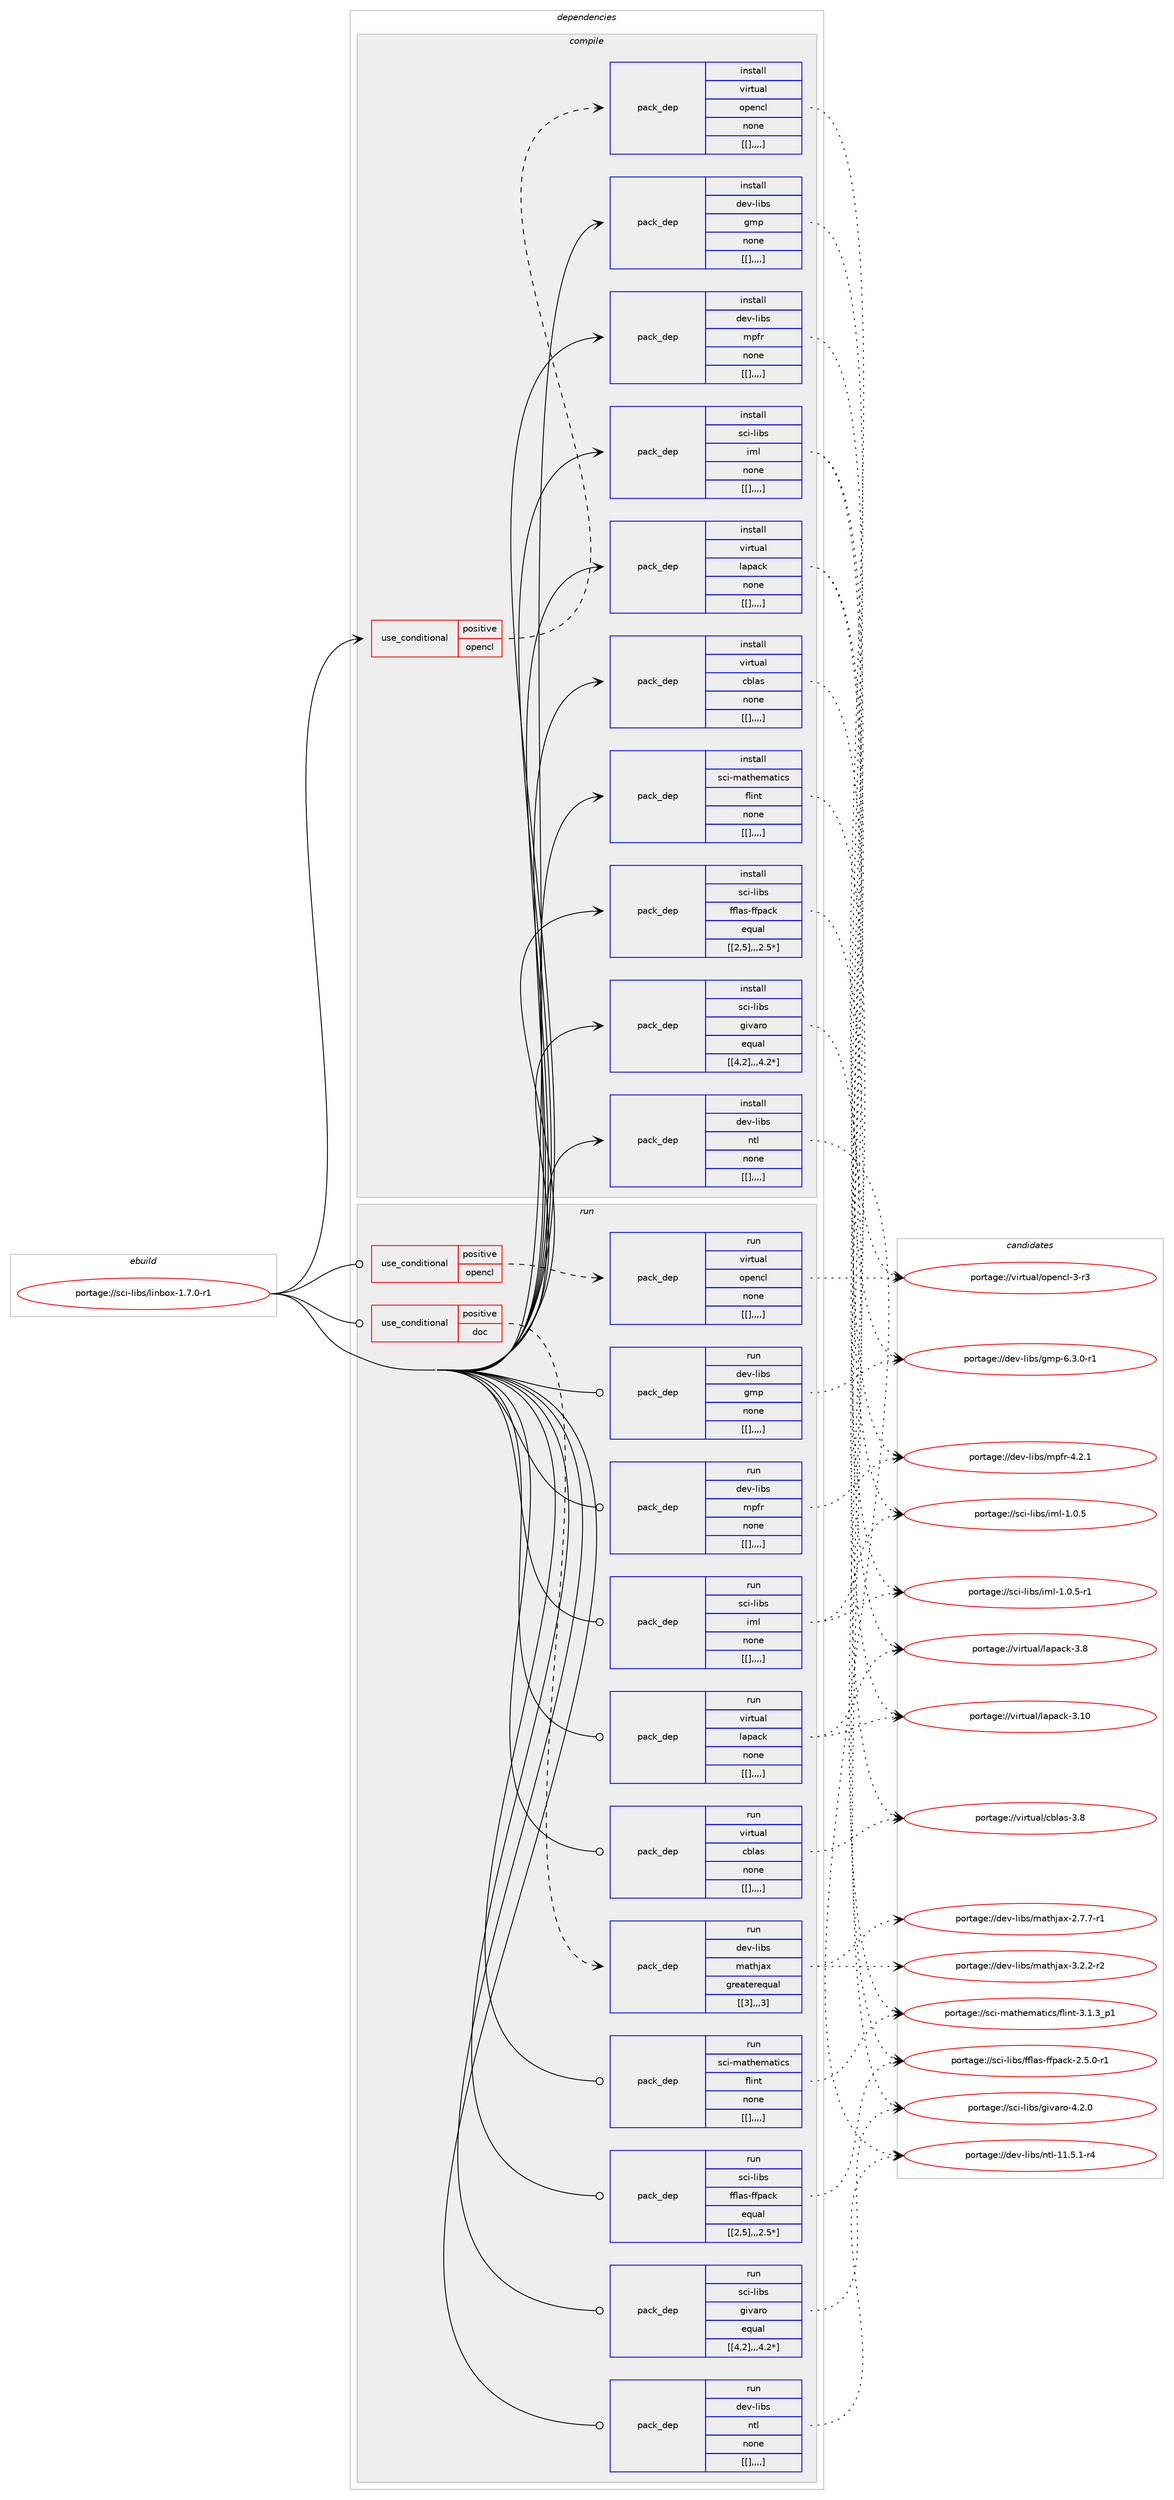 digraph prolog {

# *************
# Graph options
# *************

newrank=true;
concentrate=true;
compound=true;
graph [rankdir=LR,fontname=Helvetica,fontsize=10,ranksep=1.5];#, ranksep=2.5, nodesep=0.2];
edge  [arrowhead=vee];
node  [fontname=Helvetica,fontsize=10];

# **********
# The ebuild
# **********

subgraph cluster_leftcol {
color=gray;
label=<<i>ebuild</i>>;
id [label="portage://sci-libs/linbox-1.7.0-r1", color=red, width=4, href="../sci-libs/linbox-1.7.0-r1.svg"];
}

# ****************
# The dependencies
# ****************

subgraph cluster_midcol {
color=gray;
label=<<i>dependencies</i>>;
subgraph cluster_compile {
fillcolor="#eeeeee";
style=filled;
label=<<i>compile</i>>;
subgraph cond110745 {
dependency419609 [label=<<TABLE BORDER="0" CELLBORDER="1" CELLSPACING="0" CELLPADDING="4"><TR><TD ROWSPAN="3" CELLPADDING="10">use_conditional</TD></TR><TR><TD>positive</TD></TR><TR><TD>opencl</TD></TR></TABLE>>, shape=none, color=red];
subgraph pack305854 {
dependency419610 [label=<<TABLE BORDER="0" CELLBORDER="1" CELLSPACING="0" CELLPADDING="4" WIDTH="220"><TR><TD ROWSPAN="6" CELLPADDING="30">pack_dep</TD></TR><TR><TD WIDTH="110">install</TD></TR><TR><TD>virtual</TD></TR><TR><TD>opencl</TD></TR><TR><TD>none</TD></TR><TR><TD>[[],,,,]</TD></TR></TABLE>>, shape=none, color=blue];
}
dependency419609:e -> dependency419610:w [weight=20,style="dashed",arrowhead="vee"];
}
id:e -> dependency419609:w [weight=20,style="solid",arrowhead="vee"];
subgraph pack305855 {
dependency419611 [label=<<TABLE BORDER="0" CELLBORDER="1" CELLSPACING="0" CELLPADDING="4" WIDTH="220"><TR><TD ROWSPAN="6" CELLPADDING="30">pack_dep</TD></TR><TR><TD WIDTH="110">install</TD></TR><TR><TD>dev-libs</TD></TR><TR><TD>gmp</TD></TR><TR><TD>none</TD></TR><TR><TD>[[],,,,]</TD></TR></TABLE>>, shape=none, color=blue];
}
id:e -> dependency419611:w [weight=20,style="solid",arrowhead="vee"];
subgraph pack305856 {
dependency419612 [label=<<TABLE BORDER="0" CELLBORDER="1" CELLSPACING="0" CELLPADDING="4" WIDTH="220"><TR><TD ROWSPAN="6" CELLPADDING="30">pack_dep</TD></TR><TR><TD WIDTH="110">install</TD></TR><TR><TD>dev-libs</TD></TR><TR><TD>mpfr</TD></TR><TR><TD>none</TD></TR><TR><TD>[[],,,,]</TD></TR></TABLE>>, shape=none, color=blue];
}
id:e -> dependency419612:w [weight=20,style="solid",arrowhead="vee"];
subgraph pack305857 {
dependency419613 [label=<<TABLE BORDER="0" CELLBORDER="1" CELLSPACING="0" CELLPADDING="4" WIDTH="220"><TR><TD ROWSPAN="6" CELLPADDING="30">pack_dep</TD></TR><TR><TD WIDTH="110">install</TD></TR><TR><TD>dev-libs</TD></TR><TR><TD>ntl</TD></TR><TR><TD>none</TD></TR><TR><TD>[[],,,,]</TD></TR></TABLE>>, shape=none, color=blue];
}
id:e -> dependency419613:w [weight=20,style="solid",arrowhead="vee"];
subgraph pack305858 {
dependency419614 [label=<<TABLE BORDER="0" CELLBORDER="1" CELLSPACING="0" CELLPADDING="4" WIDTH="220"><TR><TD ROWSPAN="6" CELLPADDING="30">pack_dep</TD></TR><TR><TD WIDTH="110">install</TD></TR><TR><TD>sci-libs</TD></TR><TR><TD>fflas-ffpack</TD></TR><TR><TD>equal</TD></TR><TR><TD>[[2,5],,,2.5*]</TD></TR></TABLE>>, shape=none, color=blue];
}
id:e -> dependency419614:w [weight=20,style="solid",arrowhead="vee"];
subgraph pack305859 {
dependency419615 [label=<<TABLE BORDER="0" CELLBORDER="1" CELLSPACING="0" CELLPADDING="4" WIDTH="220"><TR><TD ROWSPAN="6" CELLPADDING="30">pack_dep</TD></TR><TR><TD WIDTH="110">install</TD></TR><TR><TD>sci-libs</TD></TR><TR><TD>givaro</TD></TR><TR><TD>equal</TD></TR><TR><TD>[[4,2],,,4.2*]</TD></TR></TABLE>>, shape=none, color=blue];
}
id:e -> dependency419615:w [weight=20,style="solid",arrowhead="vee"];
subgraph pack305860 {
dependency419616 [label=<<TABLE BORDER="0" CELLBORDER="1" CELLSPACING="0" CELLPADDING="4" WIDTH="220"><TR><TD ROWSPAN="6" CELLPADDING="30">pack_dep</TD></TR><TR><TD WIDTH="110">install</TD></TR><TR><TD>sci-libs</TD></TR><TR><TD>iml</TD></TR><TR><TD>none</TD></TR><TR><TD>[[],,,,]</TD></TR></TABLE>>, shape=none, color=blue];
}
id:e -> dependency419616:w [weight=20,style="solid",arrowhead="vee"];
subgraph pack305861 {
dependency419617 [label=<<TABLE BORDER="0" CELLBORDER="1" CELLSPACING="0" CELLPADDING="4" WIDTH="220"><TR><TD ROWSPAN="6" CELLPADDING="30">pack_dep</TD></TR><TR><TD WIDTH="110">install</TD></TR><TR><TD>sci-mathematics</TD></TR><TR><TD>flint</TD></TR><TR><TD>none</TD></TR><TR><TD>[[],,,,]</TD></TR></TABLE>>, shape=none, color=blue];
}
id:e -> dependency419617:w [weight=20,style="solid",arrowhead="vee"];
subgraph pack305862 {
dependency419618 [label=<<TABLE BORDER="0" CELLBORDER="1" CELLSPACING="0" CELLPADDING="4" WIDTH="220"><TR><TD ROWSPAN="6" CELLPADDING="30">pack_dep</TD></TR><TR><TD WIDTH="110">install</TD></TR><TR><TD>virtual</TD></TR><TR><TD>cblas</TD></TR><TR><TD>none</TD></TR><TR><TD>[[],,,,]</TD></TR></TABLE>>, shape=none, color=blue];
}
id:e -> dependency419618:w [weight=20,style="solid",arrowhead="vee"];
subgraph pack305863 {
dependency419619 [label=<<TABLE BORDER="0" CELLBORDER="1" CELLSPACING="0" CELLPADDING="4" WIDTH="220"><TR><TD ROWSPAN="6" CELLPADDING="30">pack_dep</TD></TR><TR><TD WIDTH="110">install</TD></TR><TR><TD>virtual</TD></TR><TR><TD>lapack</TD></TR><TR><TD>none</TD></TR><TR><TD>[[],,,,]</TD></TR></TABLE>>, shape=none, color=blue];
}
id:e -> dependency419619:w [weight=20,style="solid",arrowhead="vee"];
}
subgraph cluster_compileandrun {
fillcolor="#eeeeee";
style=filled;
label=<<i>compile and run</i>>;
}
subgraph cluster_run {
fillcolor="#eeeeee";
style=filled;
label=<<i>run</i>>;
subgraph cond110746 {
dependency419620 [label=<<TABLE BORDER="0" CELLBORDER="1" CELLSPACING="0" CELLPADDING="4"><TR><TD ROWSPAN="3" CELLPADDING="10">use_conditional</TD></TR><TR><TD>positive</TD></TR><TR><TD>doc</TD></TR></TABLE>>, shape=none, color=red];
subgraph pack305864 {
dependency419621 [label=<<TABLE BORDER="0" CELLBORDER="1" CELLSPACING="0" CELLPADDING="4" WIDTH="220"><TR><TD ROWSPAN="6" CELLPADDING="30">pack_dep</TD></TR><TR><TD WIDTH="110">run</TD></TR><TR><TD>dev-libs</TD></TR><TR><TD>mathjax</TD></TR><TR><TD>greaterequal</TD></TR><TR><TD>[[3],,,3]</TD></TR></TABLE>>, shape=none, color=blue];
}
dependency419620:e -> dependency419621:w [weight=20,style="dashed",arrowhead="vee"];
}
id:e -> dependency419620:w [weight=20,style="solid",arrowhead="odot"];
subgraph cond110747 {
dependency419622 [label=<<TABLE BORDER="0" CELLBORDER="1" CELLSPACING="0" CELLPADDING="4"><TR><TD ROWSPAN="3" CELLPADDING="10">use_conditional</TD></TR><TR><TD>positive</TD></TR><TR><TD>opencl</TD></TR></TABLE>>, shape=none, color=red];
subgraph pack305865 {
dependency419623 [label=<<TABLE BORDER="0" CELLBORDER="1" CELLSPACING="0" CELLPADDING="4" WIDTH="220"><TR><TD ROWSPAN="6" CELLPADDING="30">pack_dep</TD></TR><TR><TD WIDTH="110">run</TD></TR><TR><TD>virtual</TD></TR><TR><TD>opencl</TD></TR><TR><TD>none</TD></TR><TR><TD>[[],,,,]</TD></TR></TABLE>>, shape=none, color=blue];
}
dependency419622:e -> dependency419623:w [weight=20,style="dashed",arrowhead="vee"];
}
id:e -> dependency419622:w [weight=20,style="solid",arrowhead="odot"];
subgraph pack305866 {
dependency419624 [label=<<TABLE BORDER="0" CELLBORDER="1" CELLSPACING="0" CELLPADDING="4" WIDTH="220"><TR><TD ROWSPAN="6" CELLPADDING="30">pack_dep</TD></TR><TR><TD WIDTH="110">run</TD></TR><TR><TD>dev-libs</TD></TR><TR><TD>gmp</TD></TR><TR><TD>none</TD></TR><TR><TD>[[],,,,]</TD></TR></TABLE>>, shape=none, color=blue];
}
id:e -> dependency419624:w [weight=20,style="solid",arrowhead="odot"];
subgraph pack305867 {
dependency419625 [label=<<TABLE BORDER="0" CELLBORDER="1" CELLSPACING="0" CELLPADDING="4" WIDTH="220"><TR><TD ROWSPAN="6" CELLPADDING="30">pack_dep</TD></TR><TR><TD WIDTH="110">run</TD></TR><TR><TD>dev-libs</TD></TR><TR><TD>mpfr</TD></TR><TR><TD>none</TD></TR><TR><TD>[[],,,,]</TD></TR></TABLE>>, shape=none, color=blue];
}
id:e -> dependency419625:w [weight=20,style="solid",arrowhead="odot"];
subgraph pack305868 {
dependency419626 [label=<<TABLE BORDER="0" CELLBORDER="1" CELLSPACING="0" CELLPADDING="4" WIDTH="220"><TR><TD ROWSPAN="6" CELLPADDING="30">pack_dep</TD></TR><TR><TD WIDTH="110">run</TD></TR><TR><TD>dev-libs</TD></TR><TR><TD>ntl</TD></TR><TR><TD>none</TD></TR><TR><TD>[[],,,,]</TD></TR></TABLE>>, shape=none, color=blue];
}
id:e -> dependency419626:w [weight=20,style="solid",arrowhead="odot"];
subgraph pack305869 {
dependency419627 [label=<<TABLE BORDER="0" CELLBORDER="1" CELLSPACING="0" CELLPADDING="4" WIDTH="220"><TR><TD ROWSPAN="6" CELLPADDING="30">pack_dep</TD></TR><TR><TD WIDTH="110">run</TD></TR><TR><TD>sci-libs</TD></TR><TR><TD>fflas-ffpack</TD></TR><TR><TD>equal</TD></TR><TR><TD>[[2,5],,,2.5*]</TD></TR></TABLE>>, shape=none, color=blue];
}
id:e -> dependency419627:w [weight=20,style="solid",arrowhead="odot"];
subgraph pack305870 {
dependency419628 [label=<<TABLE BORDER="0" CELLBORDER="1" CELLSPACING="0" CELLPADDING="4" WIDTH="220"><TR><TD ROWSPAN="6" CELLPADDING="30">pack_dep</TD></TR><TR><TD WIDTH="110">run</TD></TR><TR><TD>sci-libs</TD></TR><TR><TD>givaro</TD></TR><TR><TD>equal</TD></TR><TR><TD>[[4,2],,,4.2*]</TD></TR></TABLE>>, shape=none, color=blue];
}
id:e -> dependency419628:w [weight=20,style="solid",arrowhead="odot"];
subgraph pack305871 {
dependency419629 [label=<<TABLE BORDER="0" CELLBORDER="1" CELLSPACING="0" CELLPADDING="4" WIDTH="220"><TR><TD ROWSPAN="6" CELLPADDING="30">pack_dep</TD></TR><TR><TD WIDTH="110">run</TD></TR><TR><TD>sci-libs</TD></TR><TR><TD>iml</TD></TR><TR><TD>none</TD></TR><TR><TD>[[],,,,]</TD></TR></TABLE>>, shape=none, color=blue];
}
id:e -> dependency419629:w [weight=20,style="solid",arrowhead="odot"];
subgraph pack305872 {
dependency419630 [label=<<TABLE BORDER="0" CELLBORDER="1" CELLSPACING="0" CELLPADDING="4" WIDTH="220"><TR><TD ROWSPAN="6" CELLPADDING="30">pack_dep</TD></TR><TR><TD WIDTH="110">run</TD></TR><TR><TD>sci-mathematics</TD></TR><TR><TD>flint</TD></TR><TR><TD>none</TD></TR><TR><TD>[[],,,,]</TD></TR></TABLE>>, shape=none, color=blue];
}
id:e -> dependency419630:w [weight=20,style="solid",arrowhead="odot"];
subgraph pack305873 {
dependency419631 [label=<<TABLE BORDER="0" CELLBORDER="1" CELLSPACING="0" CELLPADDING="4" WIDTH="220"><TR><TD ROWSPAN="6" CELLPADDING="30">pack_dep</TD></TR><TR><TD WIDTH="110">run</TD></TR><TR><TD>virtual</TD></TR><TR><TD>cblas</TD></TR><TR><TD>none</TD></TR><TR><TD>[[],,,,]</TD></TR></TABLE>>, shape=none, color=blue];
}
id:e -> dependency419631:w [weight=20,style="solid",arrowhead="odot"];
subgraph pack305874 {
dependency419632 [label=<<TABLE BORDER="0" CELLBORDER="1" CELLSPACING="0" CELLPADDING="4" WIDTH="220"><TR><TD ROWSPAN="6" CELLPADDING="30">pack_dep</TD></TR><TR><TD WIDTH="110">run</TD></TR><TR><TD>virtual</TD></TR><TR><TD>lapack</TD></TR><TR><TD>none</TD></TR><TR><TD>[[],,,,]</TD></TR></TABLE>>, shape=none, color=blue];
}
id:e -> dependency419632:w [weight=20,style="solid",arrowhead="odot"];
}
}

# **************
# The candidates
# **************

subgraph cluster_choices {
rank=same;
color=gray;
label=<<i>candidates</i>>;

subgraph choice305854 {
color=black;
nodesep=1;
choice11810511411611797108471111121011109910845514511451 [label="portage://virtual/opencl-3-r3", color=red, width=4,href="../virtual/opencl-3-r3.svg"];
dependency419610:e -> choice11810511411611797108471111121011109910845514511451:w [style=dotted,weight="100"];
}
subgraph choice305855 {
color=black;
nodesep=1;
choice1001011184510810598115471031091124554465146484511449 [label="portage://dev-libs/gmp-6.3.0-r1", color=red, width=4,href="../dev-libs/gmp-6.3.0-r1.svg"];
dependency419611:e -> choice1001011184510810598115471031091124554465146484511449:w [style=dotted,weight="100"];
}
subgraph choice305856 {
color=black;
nodesep=1;
choice100101118451081059811547109112102114455246504649 [label="portage://dev-libs/mpfr-4.2.1", color=red, width=4,href="../dev-libs/mpfr-4.2.1.svg"];
dependency419612:e -> choice100101118451081059811547109112102114455246504649:w [style=dotted,weight="100"];
}
subgraph choice305857 {
color=black;
nodesep=1;
choice100101118451081059811547110116108454949465346494511452 [label="portage://dev-libs/ntl-11.5.1-r4", color=red, width=4,href="../dev-libs/ntl-11.5.1-r4.svg"];
dependency419613:e -> choice100101118451081059811547110116108454949465346494511452:w [style=dotted,weight="100"];
}
subgraph choice305858 {
color=black;
nodesep=1;
choice11599105451081059811547102102108971154510210211297991074550465346484511449 [label="portage://sci-libs/fflas-ffpack-2.5.0-r1", color=red, width=4,href="../sci-libs/fflas-ffpack-2.5.0-r1.svg"];
dependency419614:e -> choice11599105451081059811547102102108971154510210211297991074550465346484511449:w [style=dotted,weight="100"];
}
subgraph choice305859 {
color=black;
nodesep=1;
choice1159910545108105981154710310511897114111455246504648 [label="portage://sci-libs/givaro-4.2.0", color=red, width=4,href="../sci-libs/givaro-4.2.0.svg"];
dependency419615:e -> choice1159910545108105981154710310511897114111455246504648:w [style=dotted,weight="100"];
}
subgraph choice305860 {
color=black;
nodesep=1;
choice115991054510810598115471051091084549464846534511449 [label="portage://sci-libs/iml-1.0.5-r1", color=red, width=4,href="../sci-libs/iml-1.0.5-r1.svg"];
choice11599105451081059811547105109108454946484653 [label="portage://sci-libs/iml-1.0.5", color=red, width=4,href="../sci-libs/iml-1.0.5.svg"];
dependency419616:e -> choice115991054510810598115471051091084549464846534511449:w [style=dotted,weight="100"];
dependency419616:e -> choice11599105451081059811547105109108454946484653:w [style=dotted,weight="100"];
}
subgraph choice305861 {
color=black;
nodesep=1;
choice1159910545109971161041011099711610599115471021081051101164551464946519511249 [label="portage://sci-mathematics/flint-3.1.3_p1", color=red, width=4,href="../sci-mathematics/flint-3.1.3_p1.svg"];
dependency419617:e -> choice1159910545109971161041011099711610599115471021081051101164551464946519511249:w [style=dotted,weight="100"];
}
subgraph choice305862 {
color=black;
nodesep=1;
choice118105114116117971084799981089711545514656 [label="portage://virtual/cblas-3.8", color=red, width=4,href="../virtual/cblas-3.8.svg"];
dependency419618:e -> choice118105114116117971084799981089711545514656:w [style=dotted,weight="100"];
}
subgraph choice305863 {
color=black;
nodesep=1;
choice11810511411611797108471089711297991074551464948 [label="portage://virtual/lapack-3.10", color=red, width=4,href="../virtual/lapack-3.10.svg"];
choice118105114116117971084710897112979910745514656 [label="portage://virtual/lapack-3.8", color=red, width=4,href="../virtual/lapack-3.8.svg"];
dependency419619:e -> choice11810511411611797108471089711297991074551464948:w [style=dotted,weight="100"];
dependency419619:e -> choice118105114116117971084710897112979910745514656:w [style=dotted,weight="100"];
}
subgraph choice305864 {
color=black;
nodesep=1;
choice10010111845108105981154710997116104106971204551465046504511450 [label="portage://dev-libs/mathjax-3.2.2-r2", color=red, width=4,href="../dev-libs/mathjax-3.2.2-r2.svg"];
choice10010111845108105981154710997116104106971204550465546554511449 [label="portage://dev-libs/mathjax-2.7.7-r1", color=red, width=4,href="../dev-libs/mathjax-2.7.7-r1.svg"];
dependency419621:e -> choice10010111845108105981154710997116104106971204551465046504511450:w [style=dotted,weight="100"];
dependency419621:e -> choice10010111845108105981154710997116104106971204550465546554511449:w [style=dotted,weight="100"];
}
subgraph choice305865 {
color=black;
nodesep=1;
choice11810511411611797108471111121011109910845514511451 [label="portage://virtual/opencl-3-r3", color=red, width=4,href="../virtual/opencl-3-r3.svg"];
dependency419623:e -> choice11810511411611797108471111121011109910845514511451:w [style=dotted,weight="100"];
}
subgraph choice305866 {
color=black;
nodesep=1;
choice1001011184510810598115471031091124554465146484511449 [label="portage://dev-libs/gmp-6.3.0-r1", color=red, width=4,href="../dev-libs/gmp-6.3.0-r1.svg"];
dependency419624:e -> choice1001011184510810598115471031091124554465146484511449:w [style=dotted,weight="100"];
}
subgraph choice305867 {
color=black;
nodesep=1;
choice100101118451081059811547109112102114455246504649 [label="portage://dev-libs/mpfr-4.2.1", color=red, width=4,href="../dev-libs/mpfr-4.2.1.svg"];
dependency419625:e -> choice100101118451081059811547109112102114455246504649:w [style=dotted,weight="100"];
}
subgraph choice305868 {
color=black;
nodesep=1;
choice100101118451081059811547110116108454949465346494511452 [label="portage://dev-libs/ntl-11.5.1-r4", color=red, width=4,href="../dev-libs/ntl-11.5.1-r4.svg"];
dependency419626:e -> choice100101118451081059811547110116108454949465346494511452:w [style=dotted,weight="100"];
}
subgraph choice305869 {
color=black;
nodesep=1;
choice11599105451081059811547102102108971154510210211297991074550465346484511449 [label="portage://sci-libs/fflas-ffpack-2.5.0-r1", color=red, width=4,href="../sci-libs/fflas-ffpack-2.5.0-r1.svg"];
dependency419627:e -> choice11599105451081059811547102102108971154510210211297991074550465346484511449:w [style=dotted,weight="100"];
}
subgraph choice305870 {
color=black;
nodesep=1;
choice1159910545108105981154710310511897114111455246504648 [label="portage://sci-libs/givaro-4.2.0", color=red, width=4,href="../sci-libs/givaro-4.2.0.svg"];
dependency419628:e -> choice1159910545108105981154710310511897114111455246504648:w [style=dotted,weight="100"];
}
subgraph choice305871 {
color=black;
nodesep=1;
choice115991054510810598115471051091084549464846534511449 [label="portage://sci-libs/iml-1.0.5-r1", color=red, width=4,href="../sci-libs/iml-1.0.5-r1.svg"];
choice11599105451081059811547105109108454946484653 [label="portage://sci-libs/iml-1.0.5", color=red, width=4,href="../sci-libs/iml-1.0.5.svg"];
dependency419629:e -> choice115991054510810598115471051091084549464846534511449:w [style=dotted,weight="100"];
dependency419629:e -> choice11599105451081059811547105109108454946484653:w [style=dotted,weight="100"];
}
subgraph choice305872 {
color=black;
nodesep=1;
choice1159910545109971161041011099711610599115471021081051101164551464946519511249 [label="portage://sci-mathematics/flint-3.1.3_p1", color=red, width=4,href="../sci-mathematics/flint-3.1.3_p1.svg"];
dependency419630:e -> choice1159910545109971161041011099711610599115471021081051101164551464946519511249:w [style=dotted,weight="100"];
}
subgraph choice305873 {
color=black;
nodesep=1;
choice118105114116117971084799981089711545514656 [label="portage://virtual/cblas-3.8", color=red, width=4,href="../virtual/cblas-3.8.svg"];
dependency419631:e -> choice118105114116117971084799981089711545514656:w [style=dotted,weight="100"];
}
subgraph choice305874 {
color=black;
nodesep=1;
choice11810511411611797108471089711297991074551464948 [label="portage://virtual/lapack-3.10", color=red, width=4,href="../virtual/lapack-3.10.svg"];
choice118105114116117971084710897112979910745514656 [label="portage://virtual/lapack-3.8", color=red, width=4,href="../virtual/lapack-3.8.svg"];
dependency419632:e -> choice11810511411611797108471089711297991074551464948:w [style=dotted,weight="100"];
dependency419632:e -> choice118105114116117971084710897112979910745514656:w [style=dotted,weight="100"];
}
}

}
